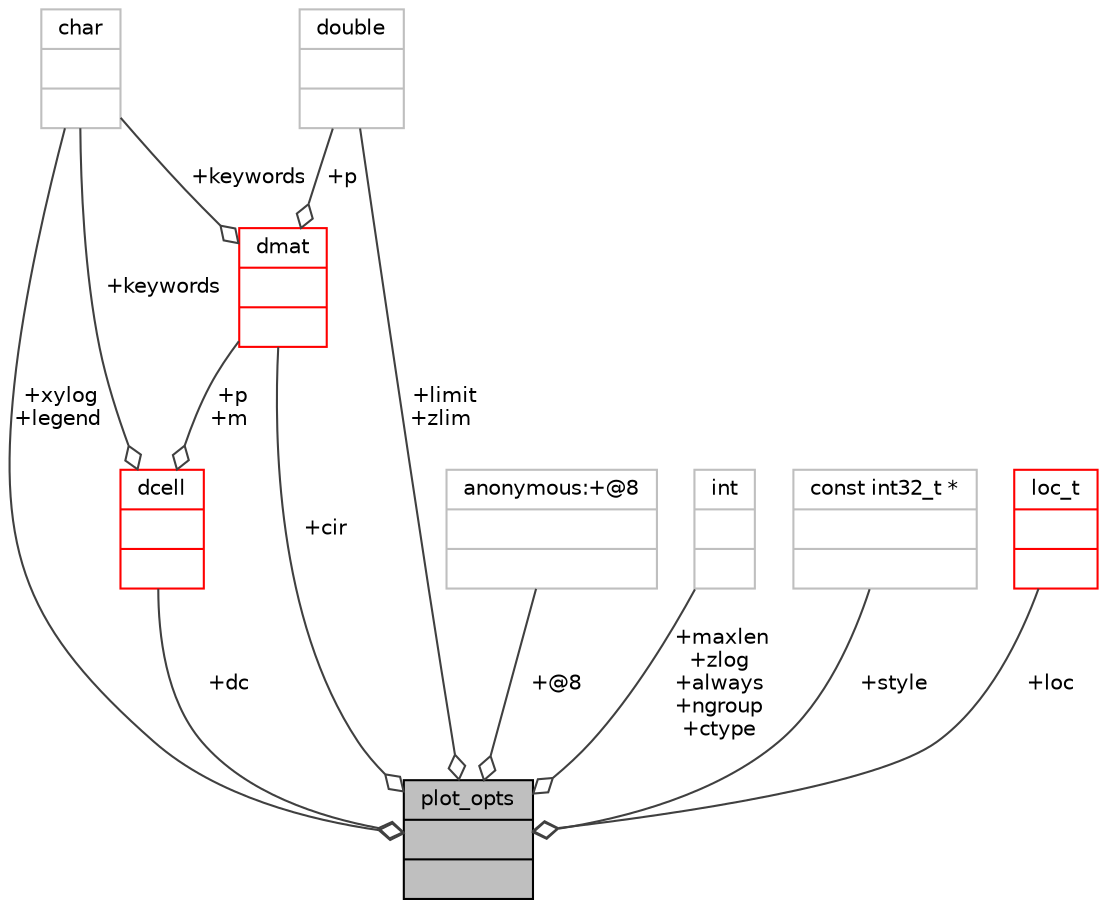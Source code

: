 digraph "plot_opts"
{
 // INTERACTIVE_SVG=YES
  bgcolor="transparent";
  edge [fontname="Helvetica",fontsize="10",labelfontname="Helvetica",labelfontsize="10"];
  node [fontname="Helvetica",fontsize="10",shape=record];
  Node1 [label="{plot_opts\n||}",height=0.2,width=0.4,color="black", fillcolor="grey75", style="filled", fontcolor="black"];
  Node2 -> Node1 [color="grey25",fontsize="10",style="solid",label=" +dc" ,arrowhead="odiamond",fontname="Helvetica"];
  Node2 [label="{dcell\n||}",height=0.2,width=0.4,color="red",URL="$df/def/type_8h.html#df/d47/structdcell"];
  Node4 -> Node2 [color="grey25",fontsize="10",style="solid",label=" +keywords" ,arrowhead="odiamond",fontname="Helvetica"];
  Node4 [label="{char\n||}",height=0.2,width=0.4,color="grey75"];
  Node10 -> Node2 [color="grey25",fontsize="10",style="solid",label=" +p\n+m" ,arrowhead="odiamond",fontname="Helvetica"];
  Node10 [label="{dmat\n||}",height=0.2,width=0.4,color="red",URL="$d3/d27/structdmat.html"];
  Node13 -> Node10 [color="grey25",fontsize="10",style="solid",label=" +p" ,arrowhead="odiamond",fontname="Helvetica"];
  Node13 [label="{double\n||}",height=0.2,width=0.4,color="grey75"];
  Node4 -> Node10 [color="grey25",fontsize="10",style="solid",label=" +keywords" ,arrowhead="odiamond",fontname="Helvetica"];
  Node13 -> Node1 [color="grey25",fontsize="10",style="solid",label=" +limit\n+zlim" ,arrowhead="odiamond",fontname="Helvetica"];
  Node4 -> Node1 [color="grey25",fontsize="10",style="solid",label=" +xylog\n+legend" ,arrowhead="odiamond",fontname="Helvetica"];
  Node17 -> Node1 [color="grey25",fontsize="10",style="solid",label=" +@8" ,arrowhead="odiamond",fontname="Helvetica"];
  Node17 [label="{anonymous:+@8\n||}",height=0.2,width=0.4,color="grey75"];
  Node5 -> Node1 [color="grey25",fontsize="10",style="solid",label=" +maxlen\n+zlog\n+always\n+ngroup\n+ctype" ,arrowhead="odiamond",fontname="Helvetica"];
  Node5 [label="{int\n||}",height=0.2,width=0.4,color="grey75"];
  Node10 -> Node1 [color="grey25",fontsize="10",style="solid",label=" +cir" ,arrowhead="odiamond",fontname="Helvetica"];
  Node18 -> Node1 [color="grey25",fontsize="10",style="solid",label=" +style" ,arrowhead="odiamond",fontname="Helvetica"];
  Node18 [label="{const int32_t *\n||}",height=0.2,width=0.4,color="grey75"];
  Node19 -> Node1 [color="grey25",fontsize="10",style="solid",label=" +loc" ,arrowhead="odiamond",fontname="Helvetica"];
  Node19 [label="{loc_t\n||}",height=0.2,width=0.4,color="red",URL="$df/def/type_8h.html#da/ddc/structloc__t"];
}
